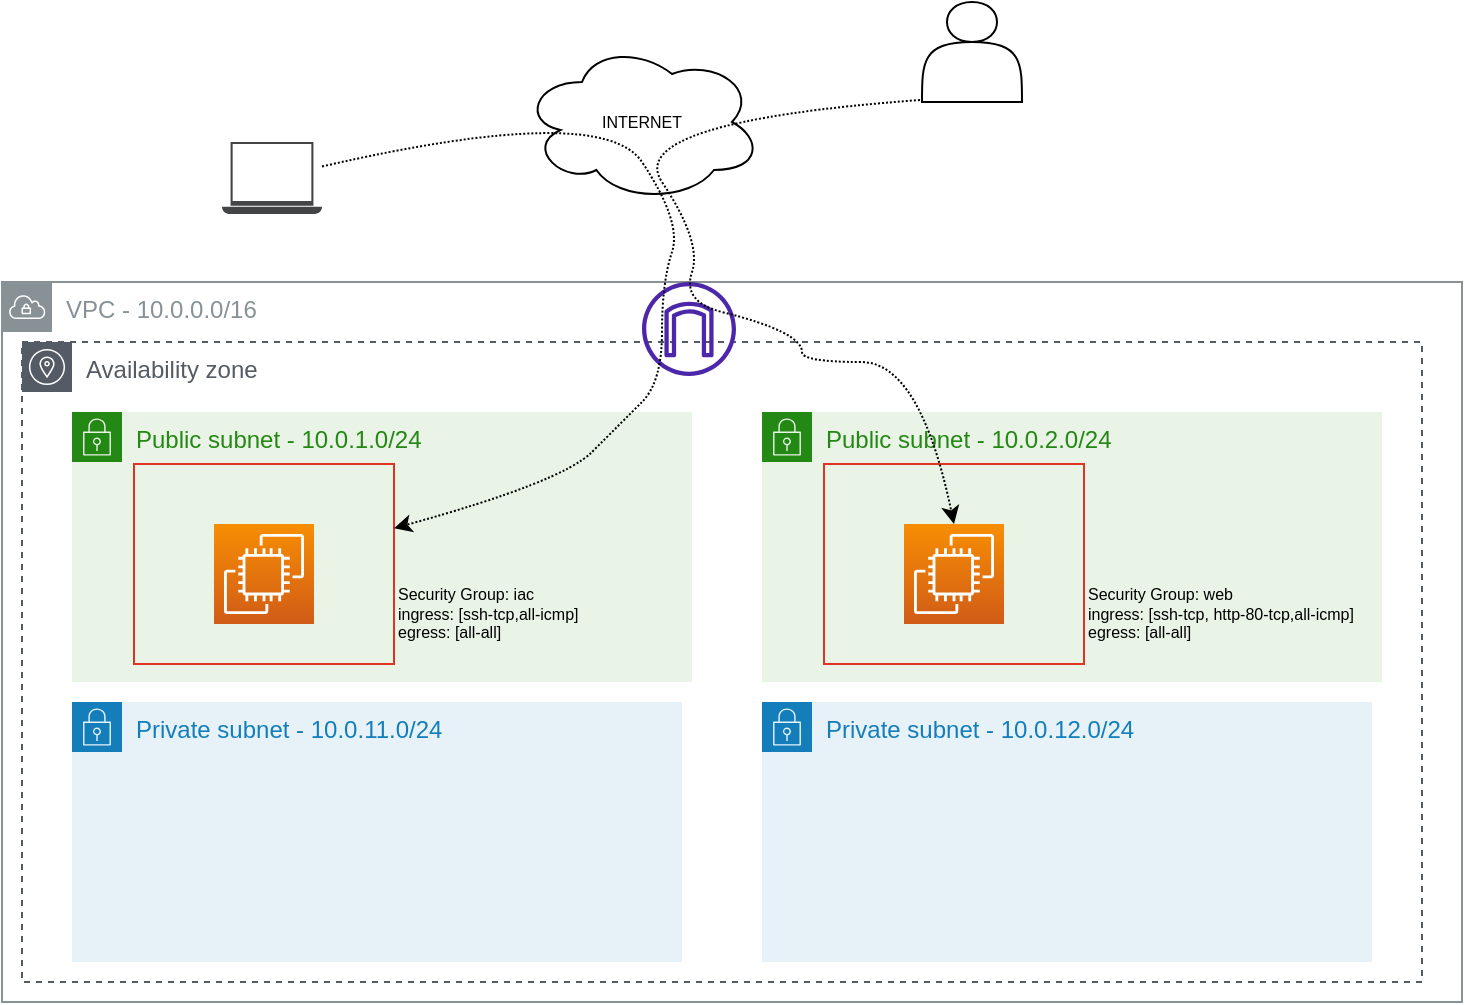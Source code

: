 <mxfile version="20.7.4" type="github">
  <diagram id="NdXxYkdmBAYruZXfNZ1_" name="Pagina-1">
    <mxGraphModel dx="954" dy="622" grid="1" gridSize="10" guides="1" tooltips="1" connect="1" arrows="1" fold="1" page="1" pageScale="1" pageWidth="827" pageHeight="1169" math="0" shadow="0">
      <root>
        <mxCell id="0" />
        <mxCell id="1" parent="0" />
        <mxCell id="erIRMq-CCrMqLy0ukCyU-4" value="Availability zone" style="sketch=0;outlineConnect=0;gradientColor=none;html=1;whiteSpace=wrap;fontSize=12;fontStyle=0;shape=mxgraph.aws4.group;grIcon=mxgraph.aws4.group_availability_zone;strokeColor=#545B64;fillColor=none;verticalAlign=top;align=left;spacingLeft=30;fontColor=#545B64;dashed=1;" parent="1" vertex="1">
          <mxGeometry x="80" y="190" width="700" height="320" as="geometry" />
        </mxCell>
        <mxCell id="4ONOkg47qgsfn-WRxHIJ-4" value="VPC - 10.0.0.0/16" style="sketch=0;outlineConnect=0;gradientColor=none;html=1;whiteSpace=wrap;fontSize=12;fontStyle=0;shape=mxgraph.aws4.group;grIcon=mxgraph.aws4.group_vpc;strokeColor=#879196;fillColor=none;verticalAlign=top;align=left;spacingLeft=30;fontColor=#879196;dashed=0;" parent="1" vertex="1">
          <mxGeometry x="70" y="160" width="730" height="360" as="geometry" />
        </mxCell>
        <mxCell id="4ONOkg47qgsfn-WRxHIJ-5" value="Public subnet - 10.0.1.0/24" style="points=[[0,0],[0.25,0],[0.5,0],[0.75,0],[1,0],[1,0.25],[1,0.5],[1,0.75],[1,1],[0.75,1],[0.5,1],[0.25,1],[0,1],[0,0.75],[0,0.5],[0,0.25]];outlineConnect=0;gradientColor=none;html=1;whiteSpace=wrap;fontSize=12;fontStyle=0;container=1;pointerEvents=0;collapsible=0;recursiveResize=0;shape=mxgraph.aws4.group;grIcon=mxgraph.aws4.group_security_group;grStroke=0;strokeColor=#248814;fillColor=#E9F3E6;verticalAlign=top;align=left;spacingLeft=30;fontColor=#248814;dashed=0;" parent="1" vertex="1">
          <mxGeometry x="105" y="225" width="310" height="135" as="geometry" />
        </mxCell>
        <mxCell id="4ONOkg47qgsfn-WRxHIJ-9" value="" style="fillColor=none;strokeColor=#DD3522;verticalAlign=top;fontStyle=0;fontColor=#DD3522;" parent="4ONOkg47qgsfn-WRxHIJ-5" vertex="1">
          <mxGeometry x="31" y="26" width="130" height="100" as="geometry" />
        </mxCell>
        <mxCell id="4ONOkg47qgsfn-WRxHIJ-6" value="" style="sketch=0;points=[[0,0,0],[0.25,0,0],[0.5,0,0],[0.75,0,0],[1,0,0],[0,1,0],[0.25,1,0],[0.5,1,0],[0.75,1,0],[1,1,0],[0,0.25,0],[0,0.5,0],[0,0.75,0],[1,0.25,0],[1,0.5,0],[1,0.75,0]];outlineConnect=0;fontColor=#232F3E;gradientColor=#F78E04;gradientDirection=north;fillColor=#D05C17;strokeColor=#ffffff;dashed=0;verticalLabelPosition=bottom;verticalAlign=top;align=center;html=1;fontSize=12;fontStyle=0;aspect=fixed;shape=mxgraph.aws4.resourceIcon;resIcon=mxgraph.aws4.ec2;" parent="4ONOkg47qgsfn-WRxHIJ-5" vertex="1">
          <mxGeometry x="71" y="56" width="50" height="50" as="geometry" />
        </mxCell>
        <mxCell id="4ONOkg47qgsfn-WRxHIJ-12" value="Security Group: iac&lt;br style=&quot;font-size: 8px;&quot;&gt;ingress: [ssh-tcp,all-icmp]&lt;br style=&quot;font-size: 8px;&quot;&gt;egress: [all-all]" style="text;html=1;strokeColor=none;fillColor=none;align=left;verticalAlign=middle;whiteSpace=wrap;rounded=0;fontSize=8;" parent="4ONOkg47qgsfn-WRxHIJ-5" vertex="1">
          <mxGeometry x="161" y="76" width="120" height="50" as="geometry" />
        </mxCell>
        <mxCell id="4ONOkg47qgsfn-WRxHIJ-11" value="" style="sketch=0;outlineConnect=0;fontColor=#232F3E;gradientColor=none;fillColor=#4D27AA;strokeColor=none;dashed=0;verticalLabelPosition=bottom;verticalAlign=top;align=center;html=1;fontSize=12;fontStyle=0;aspect=fixed;pointerEvents=1;shape=mxgraph.aws4.internet_gateway;" parent="1" vertex="1">
          <mxGeometry x="390" y="160" width="47" height="47" as="geometry" />
        </mxCell>
        <mxCell id="4ONOkg47qgsfn-WRxHIJ-13" value="" style="sketch=0;pointerEvents=1;shadow=0;dashed=0;html=1;strokeColor=none;fillColor=#434445;aspect=fixed;labelPosition=center;verticalLabelPosition=bottom;verticalAlign=top;align=center;outlineConnect=0;shape=mxgraph.vvd.laptop;" parent="1" vertex="1">
          <mxGeometry x="180" y="90" width="50" height="36" as="geometry" />
        </mxCell>
        <mxCell id="erIRMq-CCrMqLy0ukCyU-3" value="Private subnet - 10.0.11.0/24" style="points=[[0,0],[0.25,0],[0.5,0],[0.75,0],[1,0],[1,0.25],[1,0.5],[1,0.75],[1,1],[0.75,1],[0.5,1],[0.25,1],[0,1],[0,0.75],[0,0.5],[0,0.25]];outlineConnect=0;gradientColor=none;html=1;whiteSpace=wrap;fontSize=12;fontStyle=0;container=1;pointerEvents=0;collapsible=0;recursiveResize=0;shape=mxgraph.aws4.group;grIcon=mxgraph.aws4.group_security_group;grStroke=0;strokeColor=#147EBA;fillColor=#E6F2F8;verticalAlign=top;align=left;spacingLeft=30;fontColor=#147EBA;dashed=0;" parent="1" vertex="1">
          <mxGeometry x="105" y="370" width="305" height="130" as="geometry" />
        </mxCell>
        <mxCell id="-OdFSkEys9uMwJtU3NCh-1" value="Public subnet - 10.0.2.0/24" style="points=[[0,0],[0.25,0],[0.5,0],[0.75,0],[1,0],[1,0.25],[1,0.5],[1,0.75],[1,1],[0.75,1],[0.5,1],[0.25,1],[0,1],[0,0.75],[0,0.5],[0,0.25]];outlineConnect=0;gradientColor=none;html=1;whiteSpace=wrap;fontSize=12;fontStyle=0;container=1;pointerEvents=0;collapsible=0;recursiveResize=0;shape=mxgraph.aws4.group;grIcon=mxgraph.aws4.group_security_group;grStroke=0;strokeColor=#248814;fillColor=#E9F3E6;verticalAlign=top;align=left;spacingLeft=30;fontColor=#248814;dashed=0;" vertex="1" parent="1">
          <mxGeometry x="450" y="225" width="310" height="135" as="geometry" />
        </mxCell>
        <mxCell id="-OdFSkEys9uMwJtU3NCh-2" value="" style="fillColor=none;strokeColor=#DD3522;verticalAlign=top;fontStyle=0;fontColor=#DD3522;" vertex="1" parent="-OdFSkEys9uMwJtU3NCh-1">
          <mxGeometry x="31" y="26" width="130" height="100" as="geometry" />
        </mxCell>
        <mxCell id="-OdFSkEys9uMwJtU3NCh-3" value="" style="sketch=0;points=[[0,0,0],[0.25,0,0],[0.5,0,0],[0.75,0,0],[1,0,0],[0,1,0],[0.25,1,0],[0.5,1,0],[0.75,1,0],[1,1,0],[0,0.25,0],[0,0.5,0],[0,0.75,0],[1,0.25,0],[1,0.5,0],[1,0.75,0]];outlineConnect=0;fontColor=#232F3E;gradientColor=#F78E04;gradientDirection=north;fillColor=#D05C17;strokeColor=#ffffff;dashed=0;verticalLabelPosition=bottom;verticalAlign=top;align=center;html=1;fontSize=12;fontStyle=0;aspect=fixed;shape=mxgraph.aws4.resourceIcon;resIcon=mxgraph.aws4.ec2;" vertex="1" parent="-OdFSkEys9uMwJtU3NCh-1">
          <mxGeometry x="71" y="56" width="50" height="50" as="geometry" />
        </mxCell>
        <mxCell id="-OdFSkEys9uMwJtU3NCh-4" value="Security Group: web&lt;br style=&quot;font-size: 8px;&quot;&gt;ingress: [ssh-tcp, http-80-tcp,all-icmp]&lt;br style=&quot;font-size: 8px;&quot;&gt;egress: [all-all]" style="text;html=1;strokeColor=none;fillColor=none;align=left;verticalAlign=middle;whiteSpace=wrap;rounded=0;fontSize=8;" vertex="1" parent="-OdFSkEys9uMwJtU3NCh-1">
          <mxGeometry x="161" y="76" width="139" height="50" as="geometry" />
        </mxCell>
        <mxCell id="-OdFSkEys9uMwJtU3NCh-5" value="Private subnet - 10.0.12.0/24" style="points=[[0,0],[0.25,0],[0.5,0],[0.75,0],[1,0],[1,0.25],[1,0.5],[1,0.75],[1,1],[0.75,1],[0.5,1],[0.25,1],[0,1],[0,0.75],[0,0.5],[0,0.25]];outlineConnect=0;gradientColor=none;html=1;whiteSpace=wrap;fontSize=12;fontStyle=0;container=1;pointerEvents=0;collapsible=0;recursiveResize=0;shape=mxgraph.aws4.group;grIcon=mxgraph.aws4.group_security_group;grStroke=0;strokeColor=#147EBA;fillColor=#E6F2F8;verticalAlign=top;align=left;spacingLeft=30;fontColor=#147EBA;dashed=0;" vertex="1" parent="1">
          <mxGeometry x="450" y="370" width="305" height="130" as="geometry" />
        </mxCell>
        <mxCell id="-OdFSkEys9uMwJtU3NCh-6" value="" style="shape=actor;whiteSpace=wrap;html=1;fontSize=8;" vertex="1" parent="1">
          <mxGeometry x="530" y="20" width="50" height="50" as="geometry" />
        </mxCell>
        <mxCell id="-OdFSkEys9uMwJtU3NCh-7" value="INTERNET" style="ellipse;shape=cloud;whiteSpace=wrap;html=1;fontSize=8;" vertex="1" parent="1">
          <mxGeometry x="330" y="40" width="120" height="80" as="geometry" />
        </mxCell>
        <mxCell id="-OdFSkEys9uMwJtU3NCh-8" value="" style="curved=1;endArrow=classic;html=1;rounded=0;exitX=-0.02;exitY=0.98;exitDx=0;exitDy=0;exitPerimeter=0;entryX=0.5;entryY=0;entryDx=0;entryDy=0;entryPerimeter=0;dashed=1;dashPattern=1 1;" edge="1" parent="1" source="-OdFSkEys9uMwJtU3NCh-6" target="-OdFSkEys9uMwJtU3NCh-3">
          <mxGeometry width="50" height="50" relative="1" as="geometry">
            <mxPoint x="240" y="112.242" as="sourcePoint" />
            <mxPoint x="276" y="293.114" as="targetPoint" />
            <Array as="points">
              <mxPoint x="380" y="80" />
              <mxPoint x="420" y="140" />
              <mxPoint x="410" y="170" />
              <mxPoint x="450" y="180" />
              <mxPoint x="470" y="190" />
              <mxPoint x="470" y="200" />
              <mxPoint x="529" y="200" />
            </Array>
          </mxGeometry>
        </mxCell>
        <mxCell id="4ONOkg47qgsfn-WRxHIJ-14" value="" style="curved=1;endArrow=classic;html=1;rounded=0;dashed=1;dashPattern=1 1;" parent="1" source="4ONOkg47qgsfn-WRxHIJ-13" target="4ONOkg47qgsfn-WRxHIJ-9" edge="1">
          <mxGeometry width="50" height="50" relative="1" as="geometry">
            <mxPoint x="430" y="350" as="sourcePoint" />
            <mxPoint x="480" y="300" as="targetPoint" />
            <Array as="points">
              <mxPoint x="370" y="70" />
              <mxPoint x="410" y="130" />
              <mxPoint x="400" y="160" />
              <mxPoint x="400" y="210" />
              <mxPoint x="380" y="230" />
              <mxPoint x="350" y="260" />
            </Array>
          </mxGeometry>
        </mxCell>
      </root>
    </mxGraphModel>
  </diagram>
</mxfile>
